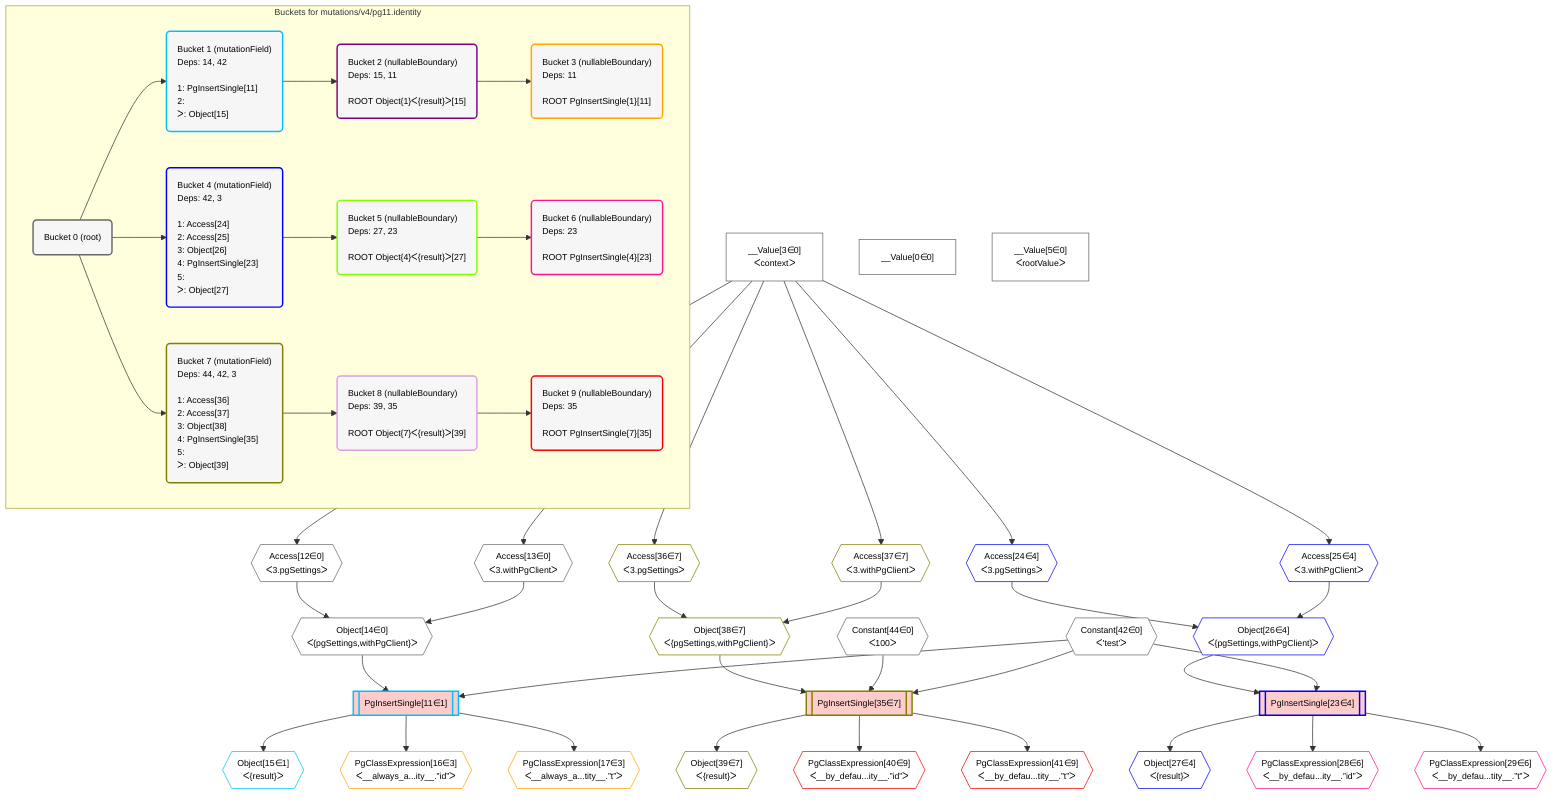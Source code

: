 %%{init: {'themeVariables': { 'fontSize': '12px'}}}%%
graph TD
    classDef path fill:#eee,stroke:#000,color:#000
    classDef plan fill:#fff,stroke-width:1px,color:#000
    classDef itemplan fill:#fff,stroke-width:2px,color:#000
    classDef unbatchedplan fill:#dff,stroke-width:1px,color:#000
    classDef sideeffectplan fill:#fcc,stroke-width:2px,color:#000
    classDef bucket fill:#f6f6f6,color:#000,stroke-width:2px,text-align:left


    %% plan dependencies
    Object14{{"Object[14∈0]<br />ᐸ{pgSettings,withPgClient}ᐳ"}}:::plan
    Access12{{"Access[12∈0]<br />ᐸ3.pgSettingsᐳ"}}:::plan
    Access13{{"Access[13∈0]<br />ᐸ3.withPgClientᐳ"}}:::plan
    Access12 & Access13 --> Object14
    __Value3["__Value[3∈0]<br />ᐸcontextᐳ"]:::plan
    __Value3 --> Access12
    __Value3 --> Access13
    __Value0["__Value[0∈0]"]:::plan
    __Value5["__Value[5∈0]<br />ᐸrootValueᐳ"]:::plan
    Constant42{{"Constant[42∈0]<br />ᐸ'test'ᐳ"}}:::plan
    Constant44{{"Constant[44∈0]<br />ᐸ100ᐳ"}}:::plan
    PgInsertSingle35[["PgInsertSingle[35∈7]"]]:::sideeffectplan
    Object38{{"Object[38∈7]<br />ᐸ{pgSettings,withPgClient}ᐳ"}}:::plan
    Object38 & Constant44 & Constant42 --> PgInsertSingle35
    Access36{{"Access[36∈7]<br />ᐸ3.pgSettingsᐳ"}}:::plan
    Access37{{"Access[37∈7]<br />ᐸ3.withPgClientᐳ"}}:::plan
    Access36 & Access37 --> Object38
    __Value3 --> Access36
    __Value3 --> Access37
    Object39{{"Object[39∈7]<br />ᐸ{result}ᐳ"}}:::plan
    PgInsertSingle35 --> Object39
    Object26{{"Object[26∈4]<br />ᐸ{pgSettings,withPgClient}ᐳ"}}:::plan
    Access24{{"Access[24∈4]<br />ᐸ3.pgSettingsᐳ"}}:::plan
    Access25{{"Access[25∈4]<br />ᐸ3.withPgClientᐳ"}}:::plan
    Access24 & Access25 --> Object26
    PgInsertSingle23[["PgInsertSingle[23∈4]"]]:::sideeffectplan
    Object26 & Constant42 --> PgInsertSingle23
    __Value3 --> Access24
    __Value3 --> Access25
    Object27{{"Object[27∈4]<br />ᐸ{result}ᐳ"}}:::plan
    PgInsertSingle23 --> Object27
    PgInsertSingle11[["PgInsertSingle[11∈1]"]]:::sideeffectplan
    Object14 & Constant42 --> PgInsertSingle11
    Object15{{"Object[15∈1]<br />ᐸ{result}ᐳ"}}:::plan
    PgInsertSingle11 --> Object15
    PgClassExpression16{{"PgClassExpression[16∈3]<br />ᐸ__always_a...ity__.”id”ᐳ"}}:::plan
    PgInsertSingle11 --> PgClassExpression16
    PgClassExpression17{{"PgClassExpression[17∈3]<br />ᐸ__always_a...tity__.”t”ᐳ"}}:::plan
    PgInsertSingle11 --> PgClassExpression17
    PgClassExpression28{{"PgClassExpression[28∈6]<br />ᐸ__by_defau...ity__.”id”ᐳ"}}:::plan
    PgInsertSingle23 --> PgClassExpression28
    PgClassExpression29{{"PgClassExpression[29∈6]<br />ᐸ__by_defau...tity__.”t”ᐳ"}}:::plan
    PgInsertSingle23 --> PgClassExpression29
    PgClassExpression40{{"PgClassExpression[40∈9]<br />ᐸ__by_defau...ity__.”id”ᐳ"}}:::plan
    PgInsertSingle35 --> PgClassExpression40
    PgClassExpression41{{"PgClassExpression[41∈9]<br />ᐸ__by_defau...tity__.”t”ᐳ"}}:::plan
    PgInsertSingle35 --> PgClassExpression41

    %% define steps

    subgraph "Buckets for mutations/v4/pg11.identity"
    Bucket0("Bucket 0 (root)"):::bucket
    classDef bucket0 stroke:#696969
    class Bucket0,__Value0,__Value3,__Value5,Access12,Access13,Object14,Constant42,Constant44 bucket0
    Bucket1("Bucket 1 (mutationField)<br />Deps: 14, 42<br /><br />1: PgInsertSingle[11]<br />2: <br />ᐳ: Object[15]"):::bucket
    classDef bucket1 stroke:#00bfff
    class Bucket1,PgInsertSingle11,Object15 bucket1
    Bucket2("Bucket 2 (nullableBoundary)<br />Deps: 15, 11<br /><br />ROOT Object{1}ᐸ{result}ᐳ[15]"):::bucket
    classDef bucket2 stroke:#7f007f
    class Bucket2 bucket2
    Bucket3("Bucket 3 (nullableBoundary)<br />Deps: 11<br /><br />ROOT PgInsertSingle{1}[11]"):::bucket
    classDef bucket3 stroke:#ffa500
    class Bucket3,PgClassExpression16,PgClassExpression17 bucket3
    Bucket4("Bucket 4 (mutationField)<br />Deps: 42, 3<br /><br />1: Access[24]<br />2: Access[25]<br />3: Object[26]<br />4: PgInsertSingle[23]<br />5: <br />ᐳ: Object[27]"):::bucket
    classDef bucket4 stroke:#0000ff
    class Bucket4,PgInsertSingle23,Access24,Access25,Object26,Object27 bucket4
    Bucket5("Bucket 5 (nullableBoundary)<br />Deps: 27, 23<br /><br />ROOT Object{4}ᐸ{result}ᐳ[27]"):::bucket
    classDef bucket5 stroke:#7fff00
    class Bucket5 bucket5
    Bucket6("Bucket 6 (nullableBoundary)<br />Deps: 23<br /><br />ROOT PgInsertSingle{4}[23]"):::bucket
    classDef bucket6 stroke:#ff1493
    class Bucket6,PgClassExpression28,PgClassExpression29 bucket6
    Bucket7("Bucket 7 (mutationField)<br />Deps: 44, 42, 3<br /><br />1: Access[36]<br />2: Access[37]<br />3: Object[38]<br />4: PgInsertSingle[35]<br />5: <br />ᐳ: Object[39]"):::bucket
    classDef bucket7 stroke:#808000
    class Bucket7,PgInsertSingle35,Access36,Access37,Object38,Object39 bucket7
    Bucket8("Bucket 8 (nullableBoundary)<br />Deps: 39, 35<br /><br />ROOT Object{7}ᐸ{result}ᐳ[39]"):::bucket
    classDef bucket8 stroke:#dda0dd
    class Bucket8 bucket8
    Bucket9("Bucket 9 (nullableBoundary)<br />Deps: 35<br /><br />ROOT PgInsertSingle{7}[35]"):::bucket
    classDef bucket9 stroke:#ff0000
    class Bucket9,PgClassExpression40,PgClassExpression41 bucket9
    Bucket0 --> Bucket1 & Bucket4 & Bucket7
    Bucket1 --> Bucket2
    Bucket2 --> Bucket3
    Bucket4 --> Bucket5
    Bucket5 --> Bucket6
    Bucket7 --> Bucket8
    Bucket8 --> Bucket9
    end
